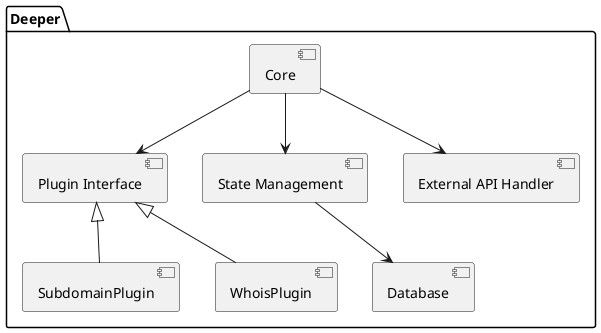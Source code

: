 @startuml Component
package "Deeper" {
    [Core] --> [Plugin Interface]
    [Plugin Interface] <|-- [SubdomainPlugin]
    [Plugin Interface] <|-- [WhoisPlugin]
    [Core] --> [State Management]
    [State Management] --> [Database]
    [Core] --> [External API Handler]
}
@enduml
